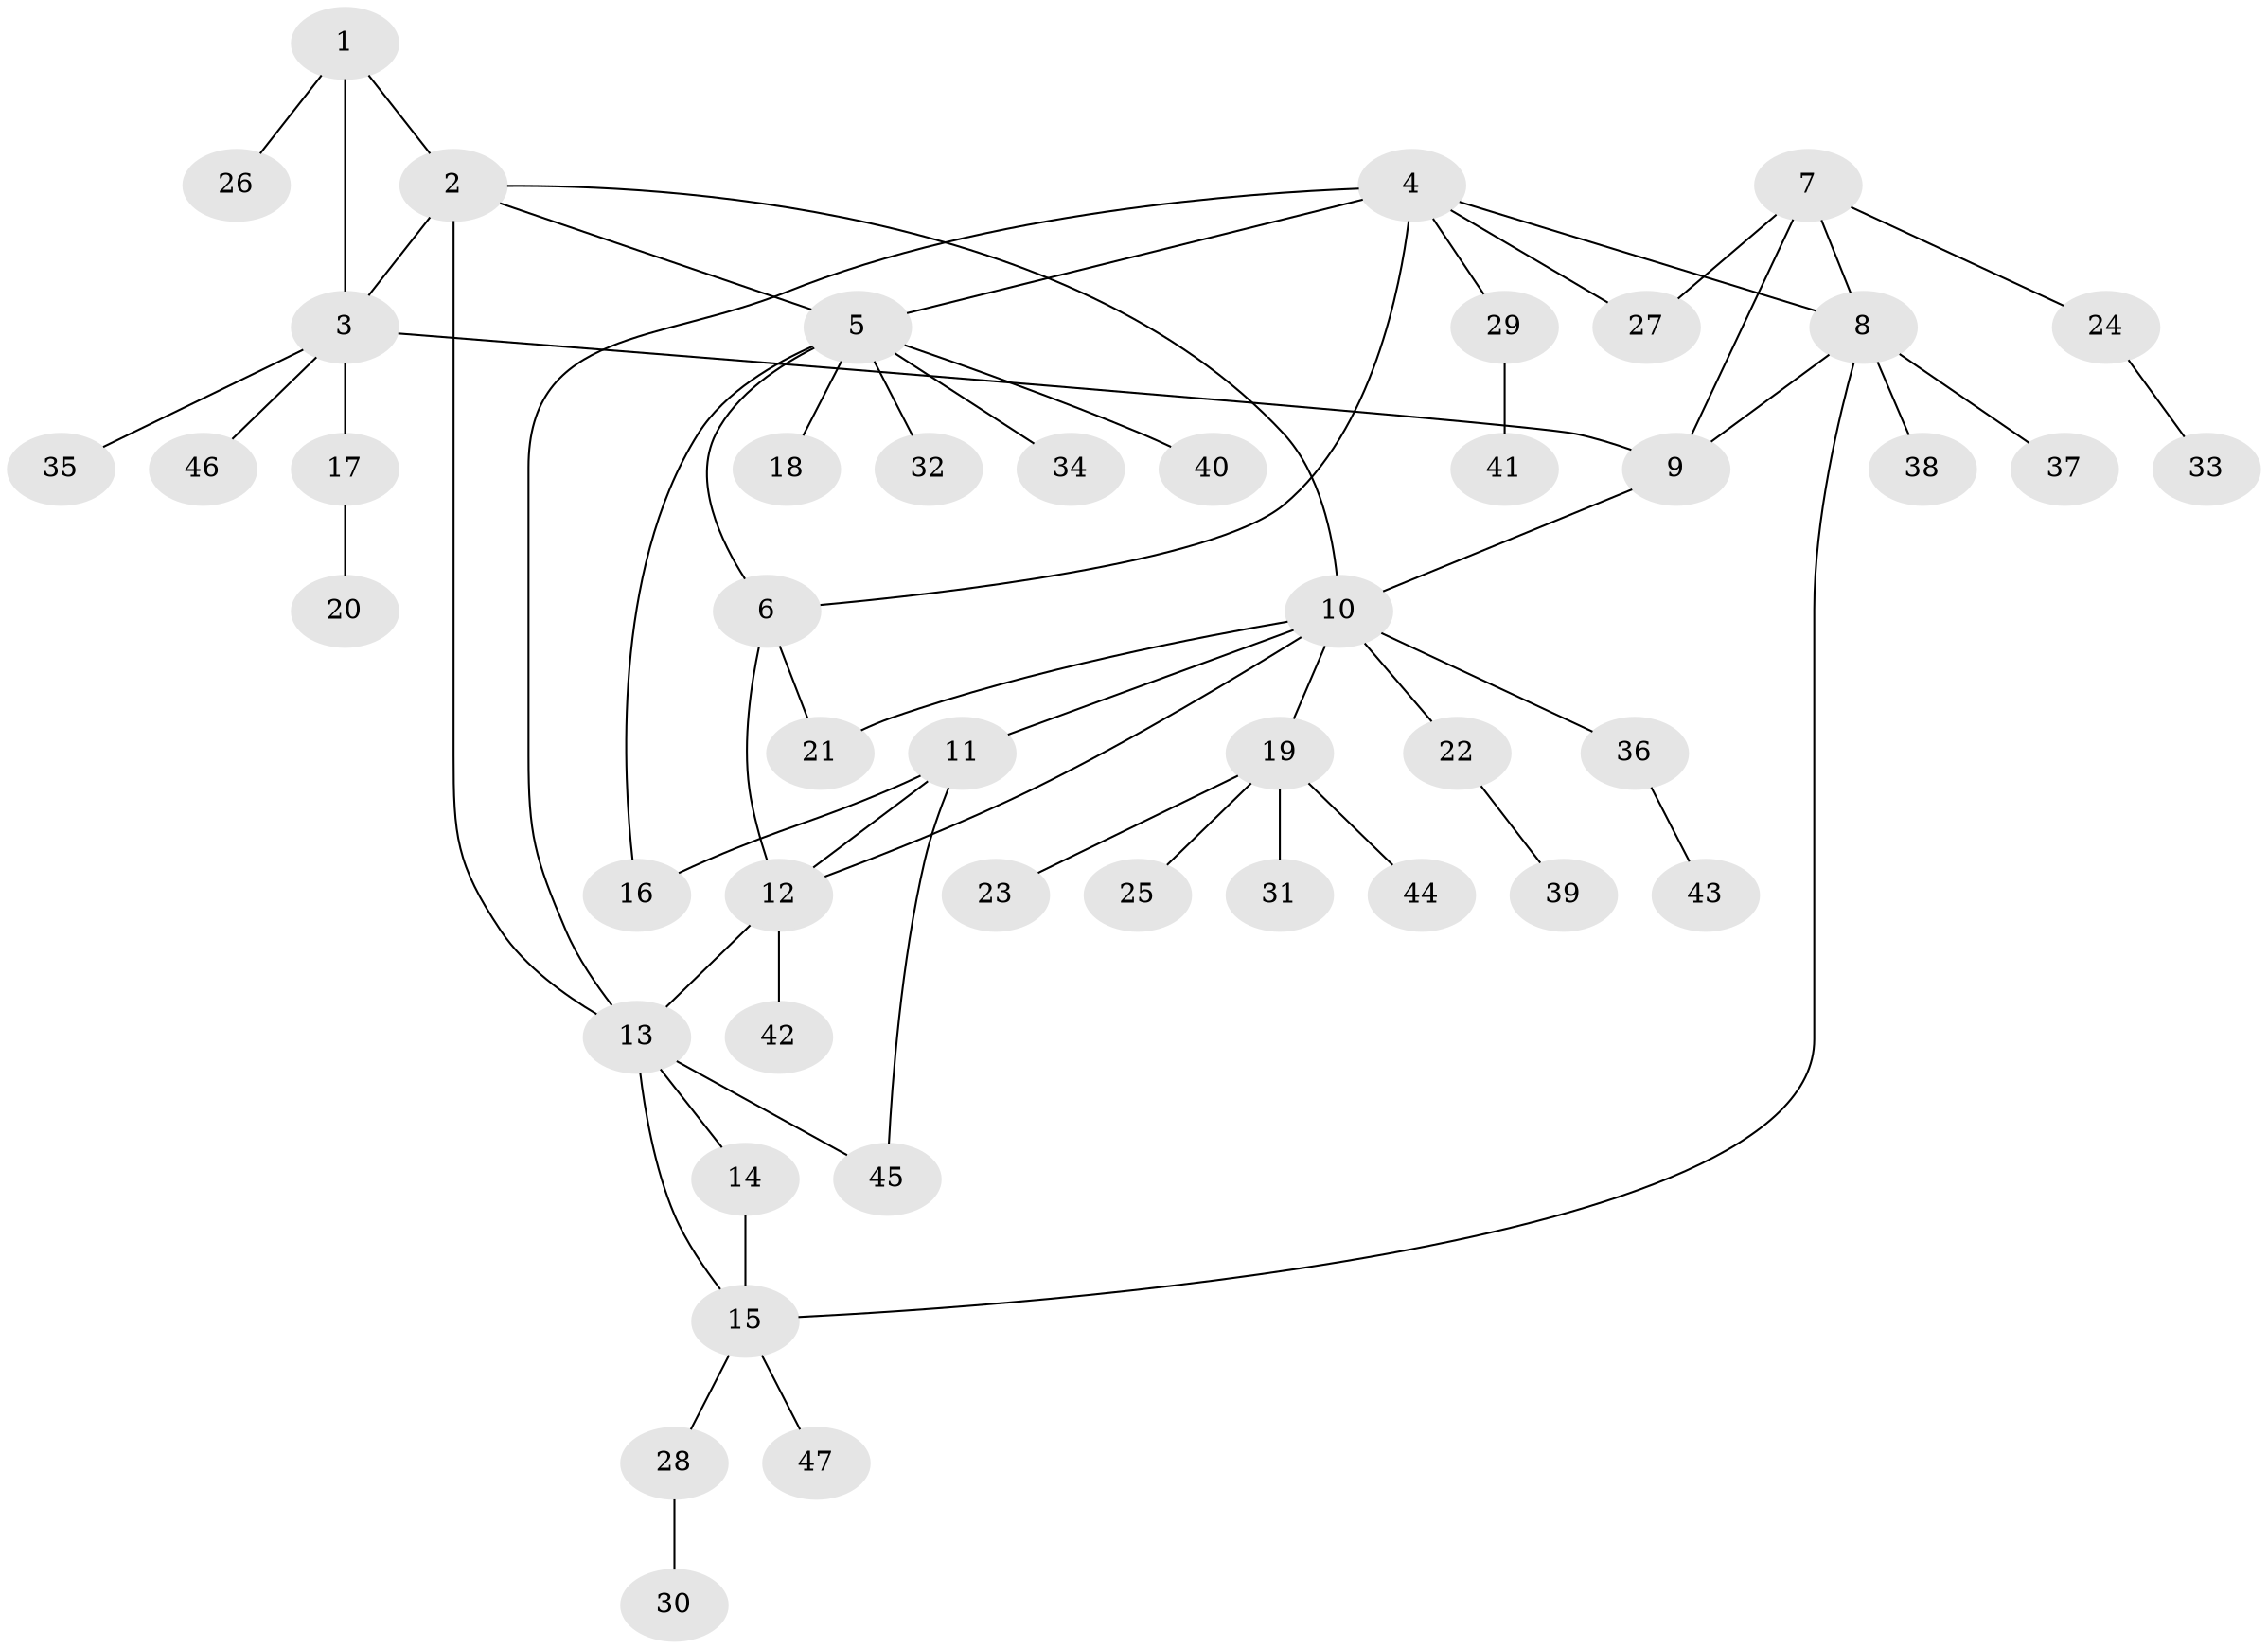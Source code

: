 // original degree distribution, {4: 0.03076923076923077, 6: 0.09230769230769231, 7: 0.03076923076923077, 9: 0.015384615384615385, 5: 0.046153846153846156, 8: 0.015384615384615385, 3: 0.046153846153846156, 2: 0.18461538461538463, 1: 0.5384615384615384}
// Generated by graph-tools (version 1.1) at 2025/52/03/04/25 22:52:36]
// undirected, 47 vertices, 61 edges
graph export_dot {
  node [color=gray90,style=filled];
  1;
  2;
  3;
  4;
  5;
  6;
  7;
  8;
  9;
  10;
  11;
  12;
  13;
  14;
  15;
  16;
  17;
  18;
  19;
  20;
  21;
  22;
  23;
  24;
  25;
  26;
  27;
  28;
  29;
  30;
  31;
  32;
  33;
  34;
  35;
  36;
  37;
  38;
  39;
  40;
  41;
  42;
  43;
  44;
  45;
  46;
  47;
  1 -- 2 [weight=1.0];
  1 -- 3 [weight=1.0];
  1 -- 26 [weight=1.0];
  2 -- 3 [weight=1.0];
  2 -- 5 [weight=1.0];
  2 -- 10 [weight=1.0];
  2 -- 13 [weight=1.0];
  3 -- 9 [weight=1.0];
  3 -- 17 [weight=1.0];
  3 -- 35 [weight=1.0];
  3 -- 46 [weight=1.0];
  4 -- 5 [weight=1.0];
  4 -- 6 [weight=1.0];
  4 -- 8 [weight=1.0];
  4 -- 13 [weight=1.0];
  4 -- 27 [weight=1.0];
  4 -- 29 [weight=1.0];
  5 -- 6 [weight=1.0];
  5 -- 16 [weight=1.0];
  5 -- 18 [weight=1.0];
  5 -- 32 [weight=1.0];
  5 -- 34 [weight=1.0];
  5 -- 40 [weight=1.0];
  6 -- 12 [weight=1.0];
  6 -- 21 [weight=1.0];
  7 -- 8 [weight=1.0];
  7 -- 9 [weight=1.0];
  7 -- 24 [weight=1.0];
  7 -- 27 [weight=1.0];
  8 -- 9 [weight=1.0];
  8 -- 15 [weight=1.0];
  8 -- 37 [weight=1.0];
  8 -- 38 [weight=1.0];
  9 -- 10 [weight=1.0];
  10 -- 11 [weight=1.0];
  10 -- 12 [weight=1.0];
  10 -- 19 [weight=1.0];
  10 -- 21 [weight=1.0];
  10 -- 22 [weight=1.0];
  10 -- 36 [weight=1.0];
  11 -- 12 [weight=1.0];
  11 -- 16 [weight=1.0];
  11 -- 45 [weight=1.0];
  12 -- 13 [weight=1.0];
  12 -- 42 [weight=1.0];
  13 -- 14 [weight=1.0];
  13 -- 15 [weight=1.0];
  13 -- 45 [weight=1.0];
  14 -- 15 [weight=1.0];
  15 -- 28 [weight=1.0];
  15 -- 47 [weight=1.0];
  17 -- 20 [weight=1.0];
  19 -- 23 [weight=1.0];
  19 -- 25 [weight=1.0];
  19 -- 31 [weight=1.0];
  19 -- 44 [weight=1.0];
  22 -- 39 [weight=1.0];
  24 -- 33 [weight=1.0];
  28 -- 30 [weight=1.0];
  29 -- 41 [weight=1.0];
  36 -- 43 [weight=1.0];
}
